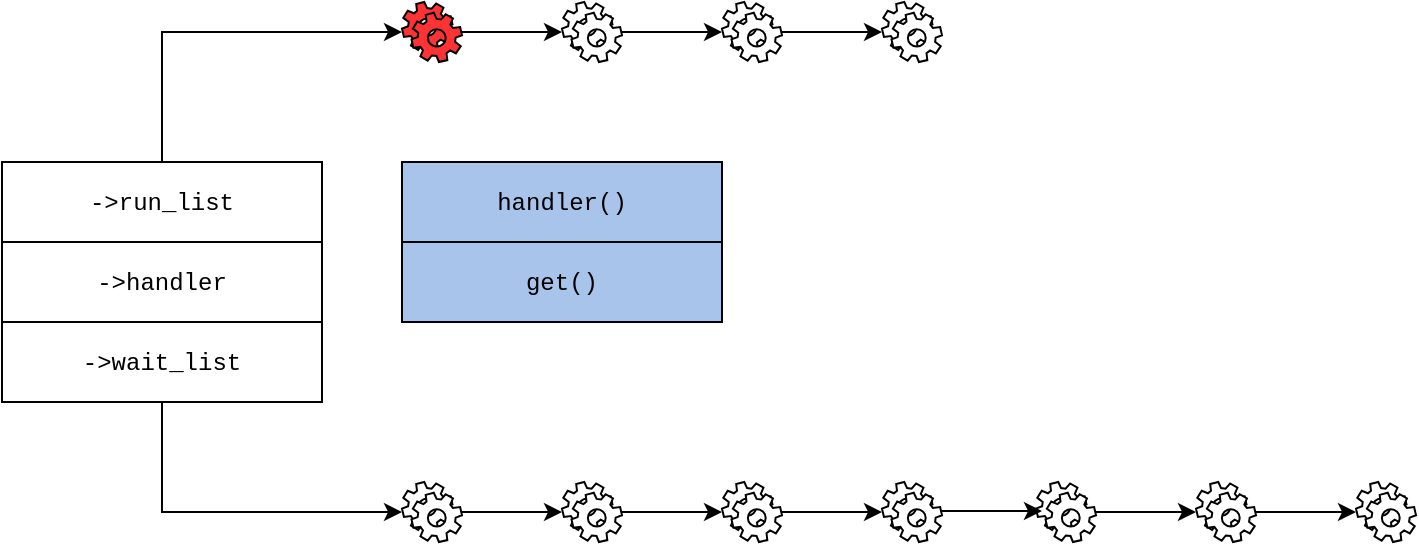 <mxfile version="14.1.8" type="device"><diagram id="raNwxoly8xd7HDgFjk4U" name="Page-1"><mxGraphModel dx="1106" dy="1003" grid="1" gridSize="10" guides="1" tooltips="1" connect="1" arrows="1" fold="1" page="1" pageScale="1" pageWidth="827" pageHeight="1169" math="0" shadow="0"><root><mxCell id="0"/><mxCell id="1" parent="0"/><mxCell id="UIcE7scrR7a0u1FjB5Fe-1" value="&lt;font face=&quot;Courier New&quot;&gt;-&amp;gt;handler&lt;/font&gt;" style="rounded=0;whiteSpace=wrap;html=1;fillColor=#FFFFFF;" parent="1" vertex="1"><mxGeometry x="40" y="160" width="160" height="40" as="geometry"/></mxCell><mxCell id="e9rt_OaOFcIw_e5gKs-_-25" style="edgeStyle=orthogonalEdgeStyle;rounded=0;orthogonalLoop=1;jettySize=auto;html=1;exitX=0.5;exitY=1;exitDx=0;exitDy=0;" parent="1" source="UIcE7scrR7a0u1FjB5Fe-2" target="e9rt_OaOFcIw_e5gKs-_-10" edge="1"><mxGeometry relative="1" as="geometry"><Array as="points"><mxPoint x="120" y="295"/></Array></mxGeometry></mxCell><mxCell id="UIcE7scrR7a0u1FjB5Fe-2" value="&lt;font face=&quot;Courier New&quot;&gt;-&amp;gt;wait_list&lt;/font&gt;" style="rounded=0;whiteSpace=wrap;html=1;fillColor=#FFFFFF;" parent="1" vertex="1"><mxGeometry x="40" y="200" width="160" height="40" as="geometry"/></mxCell><mxCell id="e9rt_OaOFcIw_e5gKs-_-9" style="edgeStyle=orthogonalEdgeStyle;rounded=0;orthogonalLoop=1;jettySize=auto;html=1;exitX=0.5;exitY=0;exitDx=0;exitDy=0;" parent="1" source="zPFSydprOPuWftWVaTmV-1" target="e9rt_OaOFcIw_e5gKs-_-1" edge="1"><mxGeometry relative="1" as="geometry"><mxPoint x="130" y="60" as="targetPoint"/><Array as="points"><mxPoint x="120" y="55"/></Array></mxGeometry></mxCell><mxCell id="zPFSydprOPuWftWVaTmV-1" value="&lt;font face=&quot;Courier New&quot;&gt;-&amp;gt;run_list&lt;/font&gt;" style="rounded=0;whiteSpace=wrap;html=1;fillColor=#FFFFFF;" parent="1" vertex="1"><mxGeometry x="40" y="120" width="160" height="40" as="geometry"/></mxCell><mxCell id="e9rt_OaOFcIw_e5gKs-_-1" value="" style="shape=mxgraph.bpmn.service_task;html=1;outlineConnect=0;fillColor=#FF3333;" parent="1" vertex="1"><mxGeometry x="240" y="40" width="30" height="30" as="geometry"/></mxCell><mxCell id="e9rt_OaOFcIw_e5gKs-_-2" value="" style="shape=mxgraph.bpmn.service_task;html=1;outlineConnect=0;" parent="1" vertex="1"><mxGeometry x="320" y="40" width="30" height="30" as="geometry"/></mxCell><mxCell id="e9rt_OaOFcIw_e5gKs-_-3" value="" style="endArrow=classic;html=1;" parent="1" source="e9rt_OaOFcIw_e5gKs-_-1" target="e9rt_OaOFcIw_e5gKs-_-2" edge="1"><mxGeometry width="50" height="50" relative="1" as="geometry"><mxPoint x="280" y="50" as="sourcePoint"/><mxPoint x="440" y="490" as="targetPoint"/></mxGeometry></mxCell><mxCell id="e9rt_OaOFcIw_e5gKs-_-5" value="" style="shape=mxgraph.bpmn.service_task;html=1;outlineConnect=0;" parent="1" vertex="1"><mxGeometry x="400" y="40" width="30" height="30" as="geometry"/></mxCell><mxCell id="e9rt_OaOFcIw_e5gKs-_-6" value="" style="endArrow=classic;html=1;" parent="1" target="e9rt_OaOFcIw_e5gKs-_-5" edge="1"><mxGeometry width="50" height="50" relative="1" as="geometry"><mxPoint x="350" y="55" as="sourcePoint"/><mxPoint x="520" y="490" as="targetPoint"/></mxGeometry></mxCell><mxCell id="e9rt_OaOFcIw_e5gKs-_-7" value="" style="shape=mxgraph.bpmn.service_task;html=1;outlineConnect=0;" parent="1" vertex="1"><mxGeometry x="480" y="40" width="30" height="30" as="geometry"/></mxCell><mxCell id="e9rt_OaOFcIw_e5gKs-_-8" value="" style="endArrow=classic;html=1;" parent="1" target="e9rt_OaOFcIw_e5gKs-_-7" edge="1"><mxGeometry width="50" height="50" relative="1" as="geometry"><mxPoint x="430" y="55" as="sourcePoint"/><mxPoint x="600" y="490" as="targetPoint"/></mxGeometry></mxCell><mxCell id="e9rt_OaOFcIw_e5gKs-_-10" value="" style="shape=mxgraph.bpmn.service_task;html=1;outlineConnect=0;" parent="1" vertex="1"><mxGeometry x="240" y="280" width="30" height="30" as="geometry"/></mxCell><mxCell id="e9rt_OaOFcIw_e5gKs-_-11" value="" style="shape=mxgraph.bpmn.service_task;html=1;outlineConnect=0;" parent="1" vertex="1"><mxGeometry x="320" y="280" width="30" height="30" as="geometry"/></mxCell><mxCell id="e9rt_OaOFcIw_e5gKs-_-12" value="" style="endArrow=classic;html=1;" parent="1" source="e9rt_OaOFcIw_e5gKs-_-10" target="e9rt_OaOFcIw_e5gKs-_-11" edge="1"><mxGeometry width="50" height="50" relative="1" as="geometry"><mxPoint x="280" y="290" as="sourcePoint"/><mxPoint x="440" y="730" as="targetPoint"/></mxGeometry></mxCell><mxCell id="e9rt_OaOFcIw_e5gKs-_-13" value="" style="shape=mxgraph.bpmn.service_task;html=1;outlineConnect=0;" parent="1" vertex="1"><mxGeometry x="400" y="280" width="30" height="30" as="geometry"/></mxCell><mxCell id="e9rt_OaOFcIw_e5gKs-_-14" value="" style="endArrow=classic;html=1;" parent="1" target="e9rt_OaOFcIw_e5gKs-_-13" edge="1"><mxGeometry width="50" height="50" relative="1" as="geometry"><mxPoint x="350" y="295" as="sourcePoint"/><mxPoint x="520" y="730" as="targetPoint"/></mxGeometry></mxCell><mxCell id="e9rt_OaOFcIw_e5gKs-_-15" value="" style="shape=mxgraph.bpmn.service_task;html=1;outlineConnect=0;" parent="1" vertex="1"><mxGeometry x="480" y="280" width="30" height="30" as="geometry"/></mxCell><mxCell id="e9rt_OaOFcIw_e5gKs-_-16" value="" style="endArrow=classic;html=1;" parent="1" target="e9rt_OaOFcIw_e5gKs-_-15" edge="1"><mxGeometry width="50" height="50" relative="1" as="geometry"><mxPoint x="430" y="295" as="sourcePoint"/><mxPoint x="600" y="730" as="targetPoint"/></mxGeometry></mxCell><mxCell id="e9rt_OaOFcIw_e5gKs-_-17" value="" style="shape=mxgraph.bpmn.service_task;html=1;outlineConnect=0;" parent="1" vertex="1"><mxGeometry x="557" y="280" width="30" height="30" as="geometry"/></mxCell><mxCell id="e9rt_OaOFcIw_e5gKs-_-18" value="" style="shape=mxgraph.bpmn.service_task;html=1;outlineConnect=0;" parent="1" vertex="1"><mxGeometry x="637" y="280" width="30" height="30" as="geometry"/></mxCell><mxCell id="e9rt_OaOFcIw_e5gKs-_-19" value="" style="endArrow=classic;html=1;" parent="1" source="e9rt_OaOFcIw_e5gKs-_-17" target="e9rt_OaOFcIw_e5gKs-_-18" edge="1"><mxGeometry width="50" height="50" relative="1" as="geometry"><mxPoint x="597" y="290" as="sourcePoint"/><mxPoint x="757" y="730" as="targetPoint"/></mxGeometry></mxCell><mxCell id="e9rt_OaOFcIw_e5gKs-_-20" value="" style="shape=mxgraph.bpmn.service_task;html=1;outlineConnect=0;" parent="1" vertex="1"><mxGeometry x="717" y="280" width="30" height="30" as="geometry"/></mxCell><mxCell id="e9rt_OaOFcIw_e5gKs-_-21" value="" style="endArrow=classic;html=1;" parent="1" target="e9rt_OaOFcIw_e5gKs-_-20" edge="1"><mxGeometry width="50" height="50" relative="1" as="geometry"><mxPoint x="667" y="295" as="sourcePoint"/><mxPoint x="837" y="730" as="targetPoint"/></mxGeometry></mxCell><mxCell id="e9rt_OaOFcIw_e5gKs-_-24" value="" style="endArrow=classic;html=1;" parent="1" edge="1"><mxGeometry width="50" height="50" relative="1" as="geometry"><mxPoint x="510" y="294.5" as="sourcePoint"/><mxPoint x="560" y="294.5" as="targetPoint"/></mxGeometry></mxCell><mxCell id="e9rt_OaOFcIw_e5gKs-_-27" value="&lt;font face=&quot;Courier New&quot;&gt;handler()&lt;/font&gt;" style="rounded=0;whiteSpace=wrap;html=1;fillColor=#A9C4EB;" parent="1" vertex="1"><mxGeometry x="240" y="120" width="160" height="40" as="geometry"/></mxCell><mxCell id="e9rt_OaOFcIw_e5gKs-_-28" value="&lt;font face=&quot;Courier New&quot;&gt;get()&lt;/font&gt;" style="rounded=0;whiteSpace=wrap;html=1;fillColor=#A9C4EB;" parent="1" vertex="1"><mxGeometry x="240" y="160" width="160" height="40" as="geometry"/></mxCell></root></mxGraphModel></diagram></mxfile>